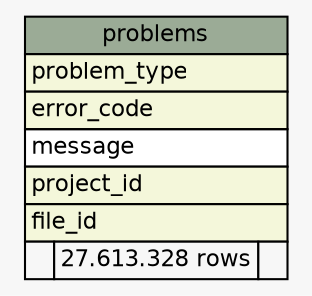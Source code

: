 // dot 2.36.0 on Mac OS X 10.10.3
// SchemaSpy rev 590
digraph "problems" {
  graph [
    rankdir="RL"
    bgcolor="#f7f7f7"
    nodesep="0.18"
    ranksep="0.46"
    fontname="Helvetica"
    fontsize="11"
  ];
  node [
    fontname="Helvetica"
    fontsize="11"
    shape="plaintext"
  ];
  edge [
    arrowsize="0.8"
  ];
  "problems" [
    label=<
    <TABLE BORDER="0" CELLBORDER="1" CELLSPACING="0" BGCOLOR="#ffffff">
      <TR><TD COLSPAN="3" BGCOLOR="#9bab96" ALIGN="CENTER">problems</TD></TR>
      <TR><TD PORT="problem_type" COLSPAN="3" BGCOLOR="#f4f7da" ALIGN="LEFT">problem_type</TD></TR>
      <TR><TD PORT="error_code" COLSPAN="3" BGCOLOR="#f4f7da" ALIGN="LEFT">error_code</TD></TR>
      <TR><TD PORT="message" COLSPAN="3" ALIGN="LEFT">message</TD></TR>
      <TR><TD PORT="project_id" COLSPAN="3" BGCOLOR="#f4f7da" ALIGN="LEFT">project_id</TD></TR>
      <TR><TD PORT="file_id" COLSPAN="3" BGCOLOR="#f4f7da" ALIGN="LEFT">file_id</TD></TR>
      <TR><TD ALIGN="LEFT" BGCOLOR="#f7f7f7">  </TD><TD ALIGN="RIGHT" BGCOLOR="#f7f7f7">27.613.328 rows</TD><TD ALIGN="RIGHT" BGCOLOR="#f7f7f7">  </TD></TR>
    </TABLE>>
    URL="tables/problems.html"
    tooltip="problems"
  ];
}
